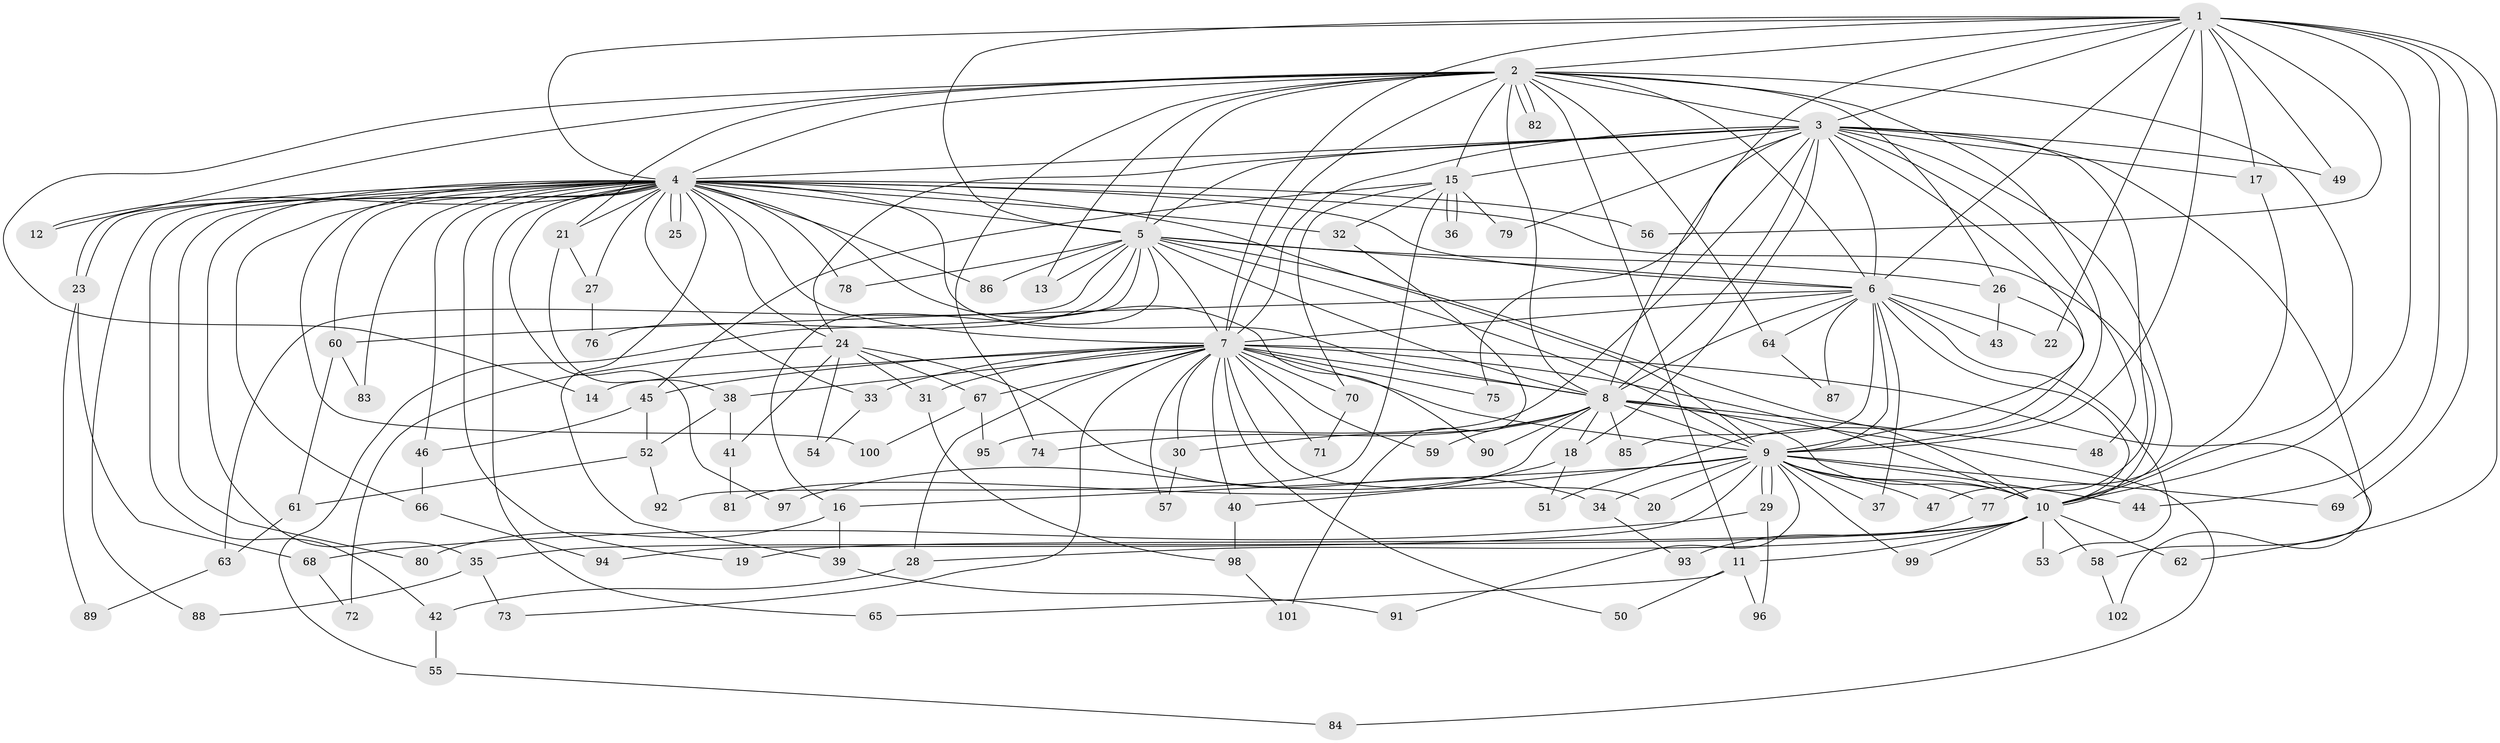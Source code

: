 // coarse degree distribution, {15: 0.0196078431372549, 9: 0.0196078431372549, 18: 0.0196078431372549, 2: 0.21568627450980393, 3: 0.29411764705882354, 14: 0.058823529411764705, 5: 0.058823529411764705, 11: 0.0196078431372549, 17: 0.0196078431372549, 6: 0.0196078431372549, 4: 0.11764705882352941, 23: 0.0196078431372549, 7: 0.0196078431372549, 1: 0.058823529411764705, 13: 0.0196078431372549, 28: 0.0196078431372549}
// Generated by graph-tools (version 1.1) at 2025/36/03/04/25 23:36:33]
// undirected, 102 vertices, 229 edges
graph export_dot {
  node [color=gray90,style=filled];
  1;
  2;
  3;
  4;
  5;
  6;
  7;
  8;
  9;
  10;
  11;
  12;
  13;
  14;
  15;
  16;
  17;
  18;
  19;
  20;
  21;
  22;
  23;
  24;
  25;
  26;
  27;
  28;
  29;
  30;
  31;
  32;
  33;
  34;
  35;
  36;
  37;
  38;
  39;
  40;
  41;
  42;
  43;
  44;
  45;
  46;
  47;
  48;
  49;
  50;
  51;
  52;
  53;
  54;
  55;
  56;
  57;
  58;
  59;
  60;
  61;
  62;
  63;
  64;
  65;
  66;
  67;
  68;
  69;
  70;
  71;
  72;
  73;
  74;
  75;
  76;
  77;
  78;
  79;
  80;
  81;
  82;
  83;
  84;
  85;
  86;
  87;
  88;
  89;
  90;
  91;
  92;
  93;
  94;
  95;
  96;
  97;
  98;
  99;
  100;
  101;
  102;
  1 -- 2;
  1 -- 3;
  1 -- 4;
  1 -- 5;
  1 -- 6;
  1 -- 7;
  1 -- 8;
  1 -- 9;
  1 -- 10;
  1 -- 17;
  1 -- 22;
  1 -- 44;
  1 -- 49;
  1 -- 56;
  1 -- 62;
  1 -- 69;
  2 -- 3;
  2 -- 4;
  2 -- 5;
  2 -- 6;
  2 -- 7;
  2 -- 8;
  2 -- 9;
  2 -- 10;
  2 -- 11;
  2 -- 12;
  2 -- 13;
  2 -- 14;
  2 -- 15;
  2 -- 21;
  2 -- 26;
  2 -- 64;
  2 -- 74;
  2 -- 82;
  2 -- 82;
  3 -- 4;
  3 -- 5;
  3 -- 6;
  3 -- 7;
  3 -- 8;
  3 -- 9;
  3 -- 10;
  3 -- 15;
  3 -- 17;
  3 -- 18;
  3 -- 24;
  3 -- 47;
  3 -- 48;
  3 -- 49;
  3 -- 58;
  3 -- 75;
  3 -- 79;
  3 -- 95;
  4 -- 5;
  4 -- 6;
  4 -- 7;
  4 -- 8;
  4 -- 9;
  4 -- 10;
  4 -- 12;
  4 -- 19;
  4 -- 21;
  4 -- 23;
  4 -- 23;
  4 -- 24;
  4 -- 25;
  4 -- 25;
  4 -- 27;
  4 -- 32;
  4 -- 33;
  4 -- 35;
  4 -- 39;
  4 -- 42;
  4 -- 46;
  4 -- 56;
  4 -- 60;
  4 -- 65;
  4 -- 66;
  4 -- 78;
  4 -- 80;
  4 -- 83;
  4 -- 86;
  4 -- 88;
  4 -- 90;
  4 -- 97;
  4 -- 100;
  5 -- 6;
  5 -- 7;
  5 -- 8;
  5 -- 9;
  5 -- 10;
  5 -- 13;
  5 -- 16;
  5 -- 26;
  5 -- 55;
  5 -- 63;
  5 -- 76;
  5 -- 78;
  5 -- 86;
  6 -- 7;
  6 -- 8;
  6 -- 9;
  6 -- 10;
  6 -- 22;
  6 -- 37;
  6 -- 43;
  6 -- 53;
  6 -- 60;
  6 -- 64;
  6 -- 85;
  6 -- 87;
  7 -- 8;
  7 -- 9;
  7 -- 10;
  7 -- 14;
  7 -- 20;
  7 -- 28;
  7 -- 30;
  7 -- 31;
  7 -- 33;
  7 -- 38;
  7 -- 40;
  7 -- 45;
  7 -- 50;
  7 -- 57;
  7 -- 59;
  7 -- 67;
  7 -- 70;
  7 -- 71;
  7 -- 73;
  7 -- 75;
  7 -- 102;
  8 -- 9;
  8 -- 10;
  8 -- 18;
  8 -- 30;
  8 -- 48;
  8 -- 59;
  8 -- 74;
  8 -- 81;
  8 -- 84;
  8 -- 85;
  8 -- 90;
  9 -- 10;
  9 -- 16;
  9 -- 20;
  9 -- 29;
  9 -- 29;
  9 -- 34;
  9 -- 37;
  9 -- 40;
  9 -- 44;
  9 -- 47;
  9 -- 69;
  9 -- 77;
  9 -- 91;
  9 -- 94;
  9 -- 99;
  10 -- 11;
  10 -- 19;
  10 -- 28;
  10 -- 35;
  10 -- 53;
  10 -- 58;
  10 -- 62;
  10 -- 99;
  11 -- 50;
  11 -- 65;
  11 -- 96;
  15 -- 32;
  15 -- 36;
  15 -- 36;
  15 -- 45;
  15 -- 70;
  15 -- 79;
  15 -- 92;
  16 -- 39;
  16 -- 80;
  17 -- 77;
  18 -- 51;
  18 -- 97;
  21 -- 27;
  21 -- 38;
  23 -- 68;
  23 -- 89;
  24 -- 31;
  24 -- 34;
  24 -- 41;
  24 -- 54;
  24 -- 67;
  24 -- 72;
  26 -- 43;
  26 -- 51;
  27 -- 76;
  28 -- 42;
  29 -- 68;
  29 -- 96;
  30 -- 57;
  31 -- 98;
  32 -- 101;
  33 -- 54;
  34 -- 93;
  35 -- 73;
  35 -- 88;
  38 -- 41;
  38 -- 52;
  39 -- 91;
  40 -- 98;
  41 -- 81;
  42 -- 55;
  45 -- 46;
  45 -- 52;
  46 -- 66;
  52 -- 61;
  52 -- 92;
  55 -- 84;
  58 -- 102;
  60 -- 61;
  60 -- 83;
  61 -- 63;
  63 -- 89;
  64 -- 87;
  66 -- 94;
  67 -- 95;
  67 -- 100;
  68 -- 72;
  70 -- 71;
  77 -- 93;
  98 -- 101;
}
